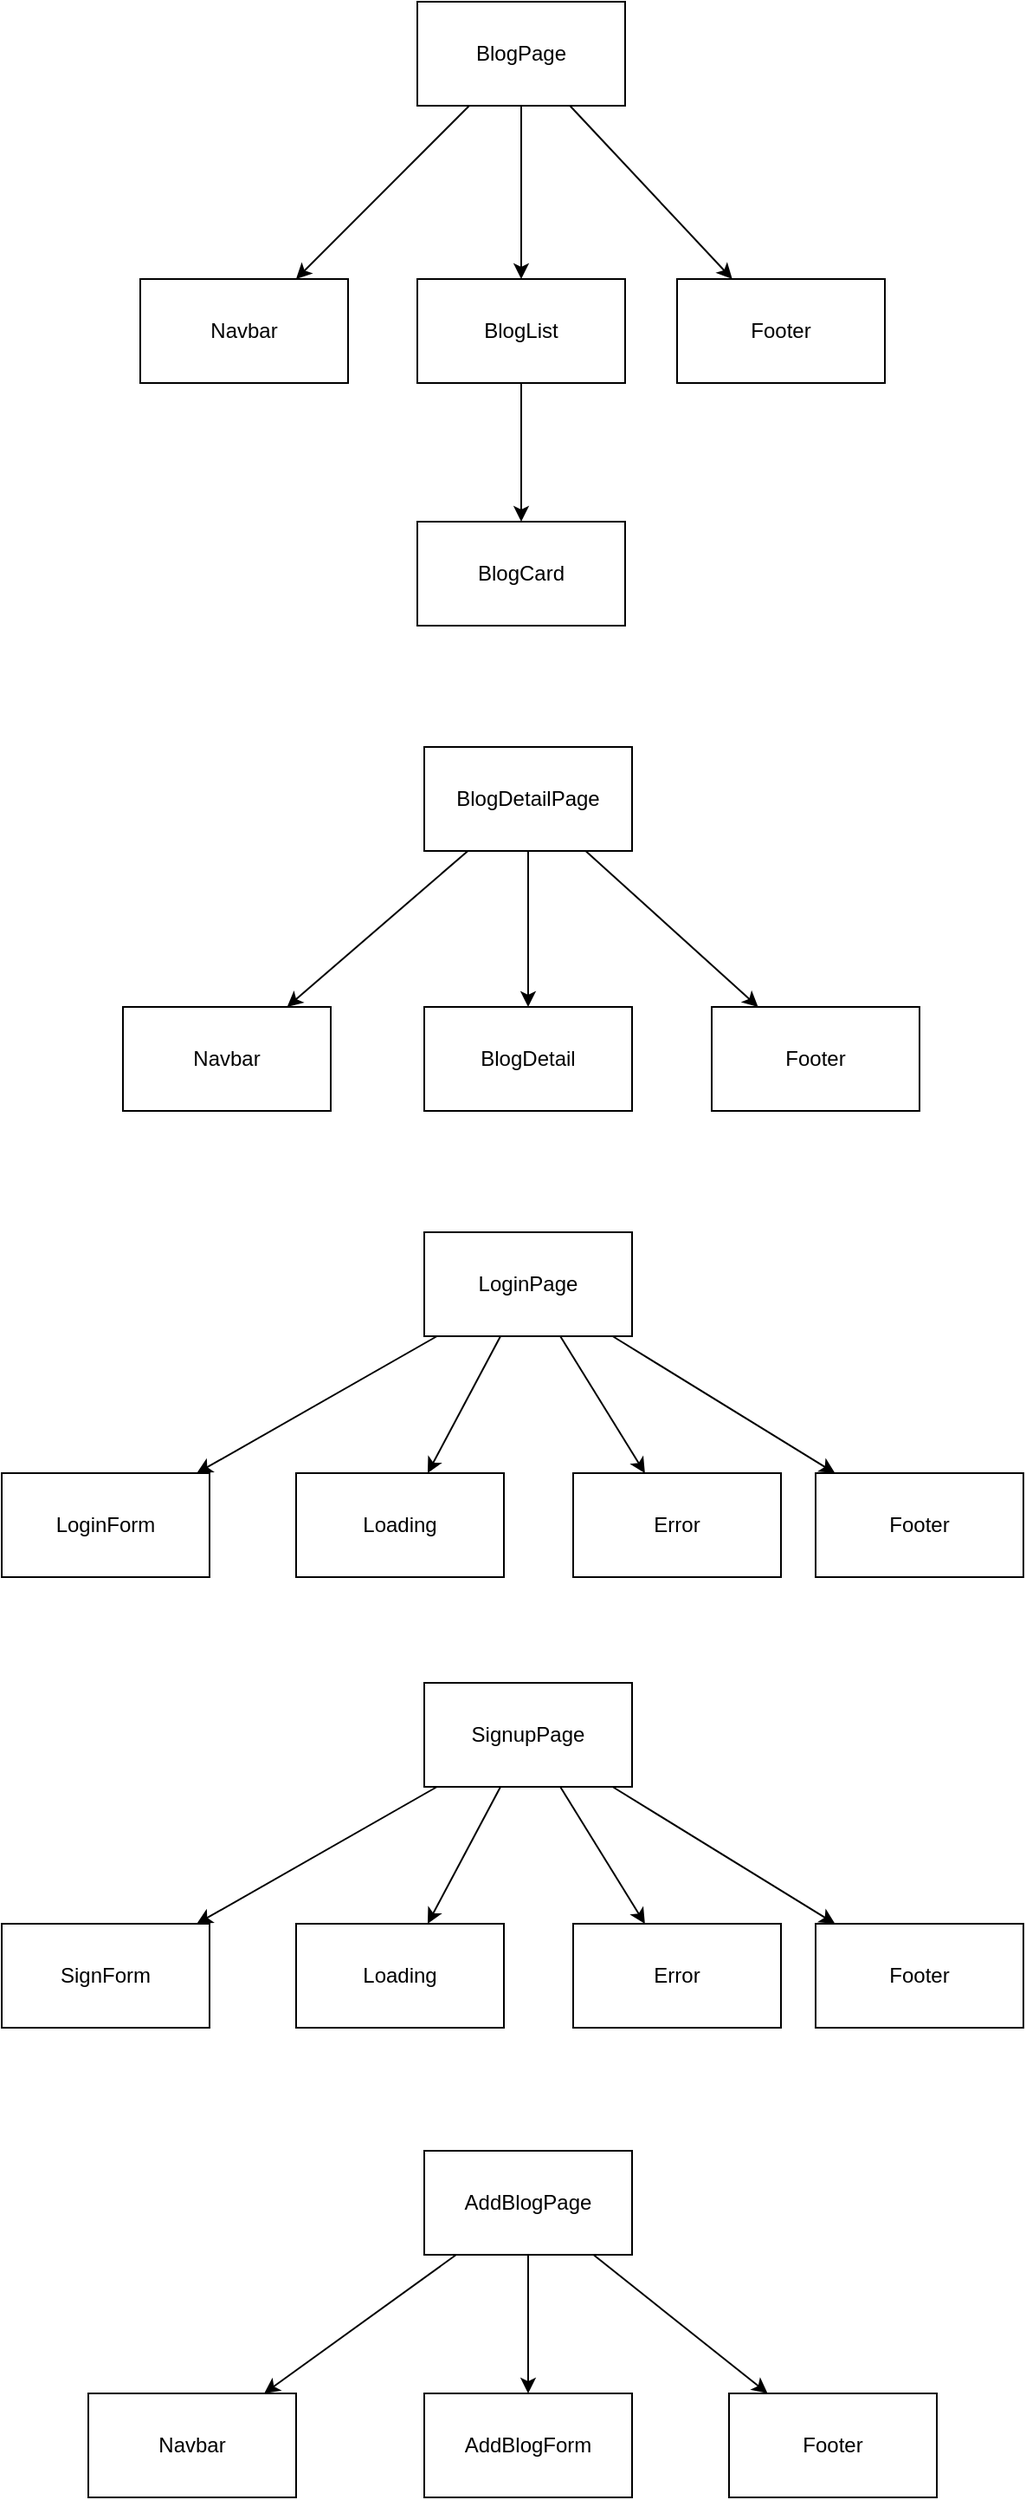 <mxfile version="21.1.2" type="device">
  <diagram name="第 1 页" id="Qpm4PqyY76qH7lzrCjhU">
    <mxGraphModel dx="1050" dy="629" grid="1" gridSize="10" guides="1" tooltips="1" connect="1" arrows="1" fold="1" page="1" pageScale="1" pageWidth="827" pageHeight="1169" math="0" shadow="0">
      <root>
        <mxCell id="0" />
        <mxCell id="1" parent="0" />
        <mxCell id="Wivwyd3XW4hmhFuhMYBO-3" value="" style="rounded=0;orthogonalLoop=1;jettySize=auto;html=1;" edge="1" parent="1" source="Wivwyd3XW4hmhFuhMYBO-1" target="Wivwyd3XW4hmhFuhMYBO-2">
          <mxGeometry relative="1" as="geometry" />
        </mxCell>
        <mxCell id="Wivwyd3XW4hmhFuhMYBO-5" value="" style="rounded=0;orthogonalLoop=1;jettySize=auto;html=1;" edge="1" parent="1" source="Wivwyd3XW4hmhFuhMYBO-1" target="Wivwyd3XW4hmhFuhMYBO-4">
          <mxGeometry relative="1" as="geometry" />
        </mxCell>
        <mxCell id="Wivwyd3XW4hmhFuhMYBO-7" value="" style="rounded=0;orthogonalLoop=1;jettySize=auto;html=1;" edge="1" parent="1" source="Wivwyd3XW4hmhFuhMYBO-1" target="Wivwyd3XW4hmhFuhMYBO-6">
          <mxGeometry relative="1" as="geometry" />
        </mxCell>
        <mxCell id="Wivwyd3XW4hmhFuhMYBO-1" value="BlogPage" style="rounded=0;whiteSpace=wrap;html=1;" vertex="1" parent="1">
          <mxGeometry x="270" y="260" width="120" height="60" as="geometry" />
        </mxCell>
        <mxCell id="Wivwyd3XW4hmhFuhMYBO-2" value="Navbar" style="whiteSpace=wrap;html=1;rounded=0;" vertex="1" parent="1">
          <mxGeometry x="110" y="420" width="120" height="60" as="geometry" />
        </mxCell>
        <mxCell id="Wivwyd3XW4hmhFuhMYBO-9" value="" style="edgeStyle=orthogonalEdgeStyle;rounded=0;orthogonalLoop=1;jettySize=auto;html=1;" edge="1" parent="1" source="Wivwyd3XW4hmhFuhMYBO-4" target="Wivwyd3XW4hmhFuhMYBO-8">
          <mxGeometry relative="1" as="geometry" />
        </mxCell>
        <mxCell id="Wivwyd3XW4hmhFuhMYBO-4" value="BlogList" style="whiteSpace=wrap;html=1;rounded=0;" vertex="1" parent="1">
          <mxGeometry x="270" y="420" width="120" height="60" as="geometry" />
        </mxCell>
        <mxCell id="Wivwyd3XW4hmhFuhMYBO-6" value="Footer" style="whiteSpace=wrap;html=1;rounded=0;" vertex="1" parent="1">
          <mxGeometry x="420" y="420" width="120" height="60" as="geometry" />
        </mxCell>
        <mxCell id="Wivwyd3XW4hmhFuhMYBO-8" value="BlogCard" style="whiteSpace=wrap;html=1;rounded=0;" vertex="1" parent="1">
          <mxGeometry x="270" y="560" width="120" height="60" as="geometry" />
        </mxCell>
        <mxCell id="Wivwyd3XW4hmhFuhMYBO-12" value="" style="rounded=0;orthogonalLoop=1;jettySize=auto;html=1;" edge="1" parent="1" source="Wivwyd3XW4hmhFuhMYBO-10" target="Wivwyd3XW4hmhFuhMYBO-11">
          <mxGeometry relative="1" as="geometry" />
        </mxCell>
        <mxCell id="Wivwyd3XW4hmhFuhMYBO-14" value="" style="rounded=0;orthogonalLoop=1;jettySize=auto;html=1;" edge="1" parent="1" source="Wivwyd3XW4hmhFuhMYBO-10" target="Wivwyd3XW4hmhFuhMYBO-13">
          <mxGeometry relative="1" as="geometry" />
        </mxCell>
        <mxCell id="Wivwyd3XW4hmhFuhMYBO-16" value="" style="rounded=0;orthogonalLoop=1;jettySize=auto;html=1;" edge="1" parent="1" source="Wivwyd3XW4hmhFuhMYBO-10" target="Wivwyd3XW4hmhFuhMYBO-15">
          <mxGeometry relative="1" as="geometry" />
        </mxCell>
        <mxCell id="Wivwyd3XW4hmhFuhMYBO-10" value="BlogDetailPage" style="rounded=0;whiteSpace=wrap;html=1;" vertex="1" parent="1">
          <mxGeometry x="274" y="690" width="120" height="60" as="geometry" />
        </mxCell>
        <mxCell id="Wivwyd3XW4hmhFuhMYBO-11" value="Navbar" style="whiteSpace=wrap;html=1;rounded=0;" vertex="1" parent="1">
          <mxGeometry x="100" y="840" width="120" height="60" as="geometry" />
        </mxCell>
        <mxCell id="Wivwyd3XW4hmhFuhMYBO-13" value="BlogDetail" style="whiteSpace=wrap;html=1;rounded=0;" vertex="1" parent="1">
          <mxGeometry x="274" y="840" width="120" height="60" as="geometry" />
        </mxCell>
        <mxCell id="Wivwyd3XW4hmhFuhMYBO-15" value="Footer" style="whiteSpace=wrap;html=1;rounded=0;" vertex="1" parent="1">
          <mxGeometry x="440" y="840" width="120" height="60" as="geometry" />
        </mxCell>
        <mxCell id="Wivwyd3XW4hmhFuhMYBO-19" value="" style="rounded=0;orthogonalLoop=1;jettySize=auto;html=1;" edge="1" parent="1" source="Wivwyd3XW4hmhFuhMYBO-17" target="Wivwyd3XW4hmhFuhMYBO-18">
          <mxGeometry relative="1" as="geometry" />
        </mxCell>
        <mxCell id="Wivwyd3XW4hmhFuhMYBO-21" value="" style="rounded=0;orthogonalLoop=1;jettySize=auto;html=1;" edge="1" parent="1" source="Wivwyd3XW4hmhFuhMYBO-17" target="Wivwyd3XW4hmhFuhMYBO-20">
          <mxGeometry relative="1" as="geometry" />
        </mxCell>
        <mxCell id="Wivwyd3XW4hmhFuhMYBO-23" value="" style="rounded=0;orthogonalLoop=1;jettySize=auto;html=1;" edge="1" parent="1" source="Wivwyd3XW4hmhFuhMYBO-17" target="Wivwyd3XW4hmhFuhMYBO-22">
          <mxGeometry relative="1" as="geometry" />
        </mxCell>
        <mxCell id="Wivwyd3XW4hmhFuhMYBO-25" value="" style="rounded=0;orthogonalLoop=1;jettySize=auto;html=1;" edge="1" parent="1" source="Wivwyd3XW4hmhFuhMYBO-17" target="Wivwyd3XW4hmhFuhMYBO-24">
          <mxGeometry relative="1" as="geometry" />
        </mxCell>
        <mxCell id="Wivwyd3XW4hmhFuhMYBO-17" value="LoginPage" style="rounded=0;whiteSpace=wrap;html=1;" vertex="1" parent="1">
          <mxGeometry x="274" y="970" width="120" height="60" as="geometry" />
        </mxCell>
        <mxCell id="Wivwyd3XW4hmhFuhMYBO-18" value="LoginForm" style="whiteSpace=wrap;html=1;rounded=0;" vertex="1" parent="1">
          <mxGeometry x="30" y="1109" width="120" height="60" as="geometry" />
        </mxCell>
        <mxCell id="Wivwyd3XW4hmhFuhMYBO-20" value="Footer" style="whiteSpace=wrap;html=1;rounded=0;" vertex="1" parent="1">
          <mxGeometry x="500" y="1109" width="120" height="60" as="geometry" />
        </mxCell>
        <mxCell id="Wivwyd3XW4hmhFuhMYBO-22" value="Loading" style="whiteSpace=wrap;html=1;rounded=0;" vertex="1" parent="1">
          <mxGeometry x="200" y="1109" width="120" height="60" as="geometry" />
        </mxCell>
        <mxCell id="Wivwyd3XW4hmhFuhMYBO-24" value="Error" style="whiteSpace=wrap;html=1;rounded=0;" vertex="1" parent="1">
          <mxGeometry x="360" y="1109" width="120" height="60" as="geometry" />
        </mxCell>
        <mxCell id="Wivwyd3XW4hmhFuhMYBO-27" value="" style="rounded=0;orthogonalLoop=1;jettySize=auto;html=1;" edge="1" parent="1" source="Wivwyd3XW4hmhFuhMYBO-31" target="Wivwyd3XW4hmhFuhMYBO-32">
          <mxGeometry relative="1" as="geometry" />
        </mxCell>
        <mxCell id="Wivwyd3XW4hmhFuhMYBO-28" value="" style="rounded=0;orthogonalLoop=1;jettySize=auto;html=1;" edge="1" parent="1" source="Wivwyd3XW4hmhFuhMYBO-31" target="Wivwyd3XW4hmhFuhMYBO-33">
          <mxGeometry relative="1" as="geometry" />
        </mxCell>
        <mxCell id="Wivwyd3XW4hmhFuhMYBO-29" value="" style="rounded=0;orthogonalLoop=1;jettySize=auto;html=1;" edge="1" parent="1" source="Wivwyd3XW4hmhFuhMYBO-31" target="Wivwyd3XW4hmhFuhMYBO-34">
          <mxGeometry relative="1" as="geometry" />
        </mxCell>
        <mxCell id="Wivwyd3XW4hmhFuhMYBO-30" value="" style="rounded=0;orthogonalLoop=1;jettySize=auto;html=1;" edge="1" parent="1" source="Wivwyd3XW4hmhFuhMYBO-31" target="Wivwyd3XW4hmhFuhMYBO-35">
          <mxGeometry relative="1" as="geometry" />
        </mxCell>
        <mxCell id="Wivwyd3XW4hmhFuhMYBO-31" value="SignupPage" style="rounded=0;whiteSpace=wrap;html=1;" vertex="1" parent="1">
          <mxGeometry x="274" y="1230" width="120" height="60" as="geometry" />
        </mxCell>
        <mxCell id="Wivwyd3XW4hmhFuhMYBO-32" value="SignForm" style="whiteSpace=wrap;html=1;rounded=0;" vertex="1" parent="1">
          <mxGeometry x="30" y="1369" width="120" height="60" as="geometry" />
        </mxCell>
        <mxCell id="Wivwyd3XW4hmhFuhMYBO-33" value="Footer" style="whiteSpace=wrap;html=1;rounded=0;" vertex="1" parent="1">
          <mxGeometry x="500" y="1369" width="120" height="60" as="geometry" />
        </mxCell>
        <mxCell id="Wivwyd3XW4hmhFuhMYBO-34" value="Loading" style="whiteSpace=wrap;html=1;rounded=0;" vertex="1" parent="1">
          <mxGeometry x="200" y="1369" width="120" height="60" as="geometry" />
        </mxCell>
        <mxCell id="Wivwyd3XW4hmhFuhMYBO-35" value="Error" style="whiteSpace=wrap;html=1;rounded=0;" vertex="1" parent="1">
          <mxGeometry x="360" y="1369" width="120" height="60" as="geometry" />
        </mxCell>
        <mxCell id="Wivwyd3XW4hmhFuhMYBO-38" value="" style="rounded=0;orthogonalLoop=1;jettySize=auto;html=1;" edge="1" parent="1" source="Wivwyd3XW4hmhFuhMYBO-36" target="Wivwyd3XW4hmhFuhMYBO-37">
          <mxGeometry relative="1" as="geometry" />
        </mxCell>
        <mxCell id="Wivwyd3XW4hmhFuhMYBO-40" value="" style="rounded=0;orthogonalLoop=1;jettySize=auto;html=1;" edge="1" parent="1" source="Wivwyd3XW4hmhFuhMYBO-36" target="Wivwyd3XW4hmhFuhMYBO-39">
          <mxGeometry relative="1" as="geometry" />
        </mxCell>
        <mxCell id="Wivwyd3XW4hmhFuhMYBO-42" value="" style="rounded=0;orthogonalLoop=1;jettySize=auto;html=1;" edge="1" parent="1" source="Wivwyd3XW4hmhFuhMYBO-36" target="Wivwyd3XW4hmhFuhMYBO-41">
          <mxGeometry relative="1" as="geometry" />
        </mxCell>
        <mxCell id="Wivwyd3XW4hmhFuhMYBO-36" value="AddBlogPage" style="rounded=0;whiteSpace=wrap;html=1;" vertex="1" parent="1">
          <mxGeometry x="274" y="1500" width="120" height="60" as="geometry" />
        </mxCell>
        <mxCell id="Wivwyd3XW4hmhFuhMYBO-37" value="Navbar" style="whiteSpace=wrap;html=1;rounded=0;" vertex="1" parent="1">
          <mxGeometry x="80" y="1640" width="120" height="60" as="geometry" />
        </mxCell>
        <mxCell id="Wivwyd3XW4hmhFuhMYBO-39" value="Footer" style="whiteSpace=wrap;html=1;rounded=0;" vertex="1" parent="1">
          <mxGeometry x="450" y="1640" width="120" height="60" as="geometry" />
        </mxCell>
        <mxCell id="Wivwyd3XW4hmhFuhMYBO-41" value="AddBlogForm" style="whiteSpace=wrap;html=1;rounded=0;" vertex="1" parent="1">
          <mxGeometry x="274" y="1640" width="120" height="60" as="geometry" />
        </mxCell>
      </root>
    </mxGraphModel>
  </diagram>
</mxfile>

